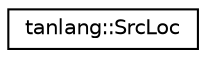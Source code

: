 digraph "Graphical Class Hierarchy"
{
 // LATEX_PDF_SIZE
  edge [fontname="Helvetica",fontsize="10",labelfontname="Helvetica",labelfontsize="10"];
  node [fontname="Helvetica",fontsize="10",shape=record];
  rankdir="LR";
  Node0 [label="tanlang::SrcLoc",height=0.2,width=0.4,color="black", fillcolor="white", style="filled",URL="$classtanlang_1_1SrcLoc.html",tooltip=" "];
}
